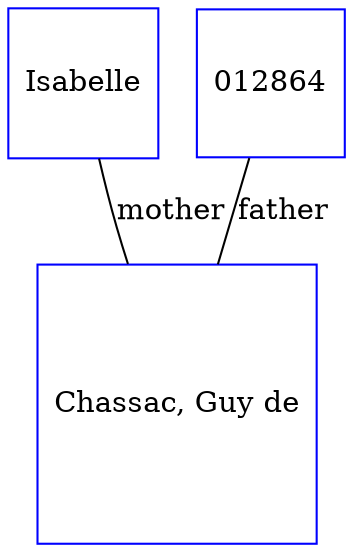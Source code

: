 digraph D {
    edge [dir=none];    node [shape=box];    "012863"   [label="Chassac, Guy de", shape=box, regular=1, color="blue"] ;
"012865"   [label="Isabelle", shape=box, regular=1, color="blue"] ;
"012864"   [label="012864", shape=box, regular=1, color="blue"] ;
012865->012863 [label="mother",arrowsize=0.0]; 
012864->012863 [label="father",arrowsize=0.0]; 
}